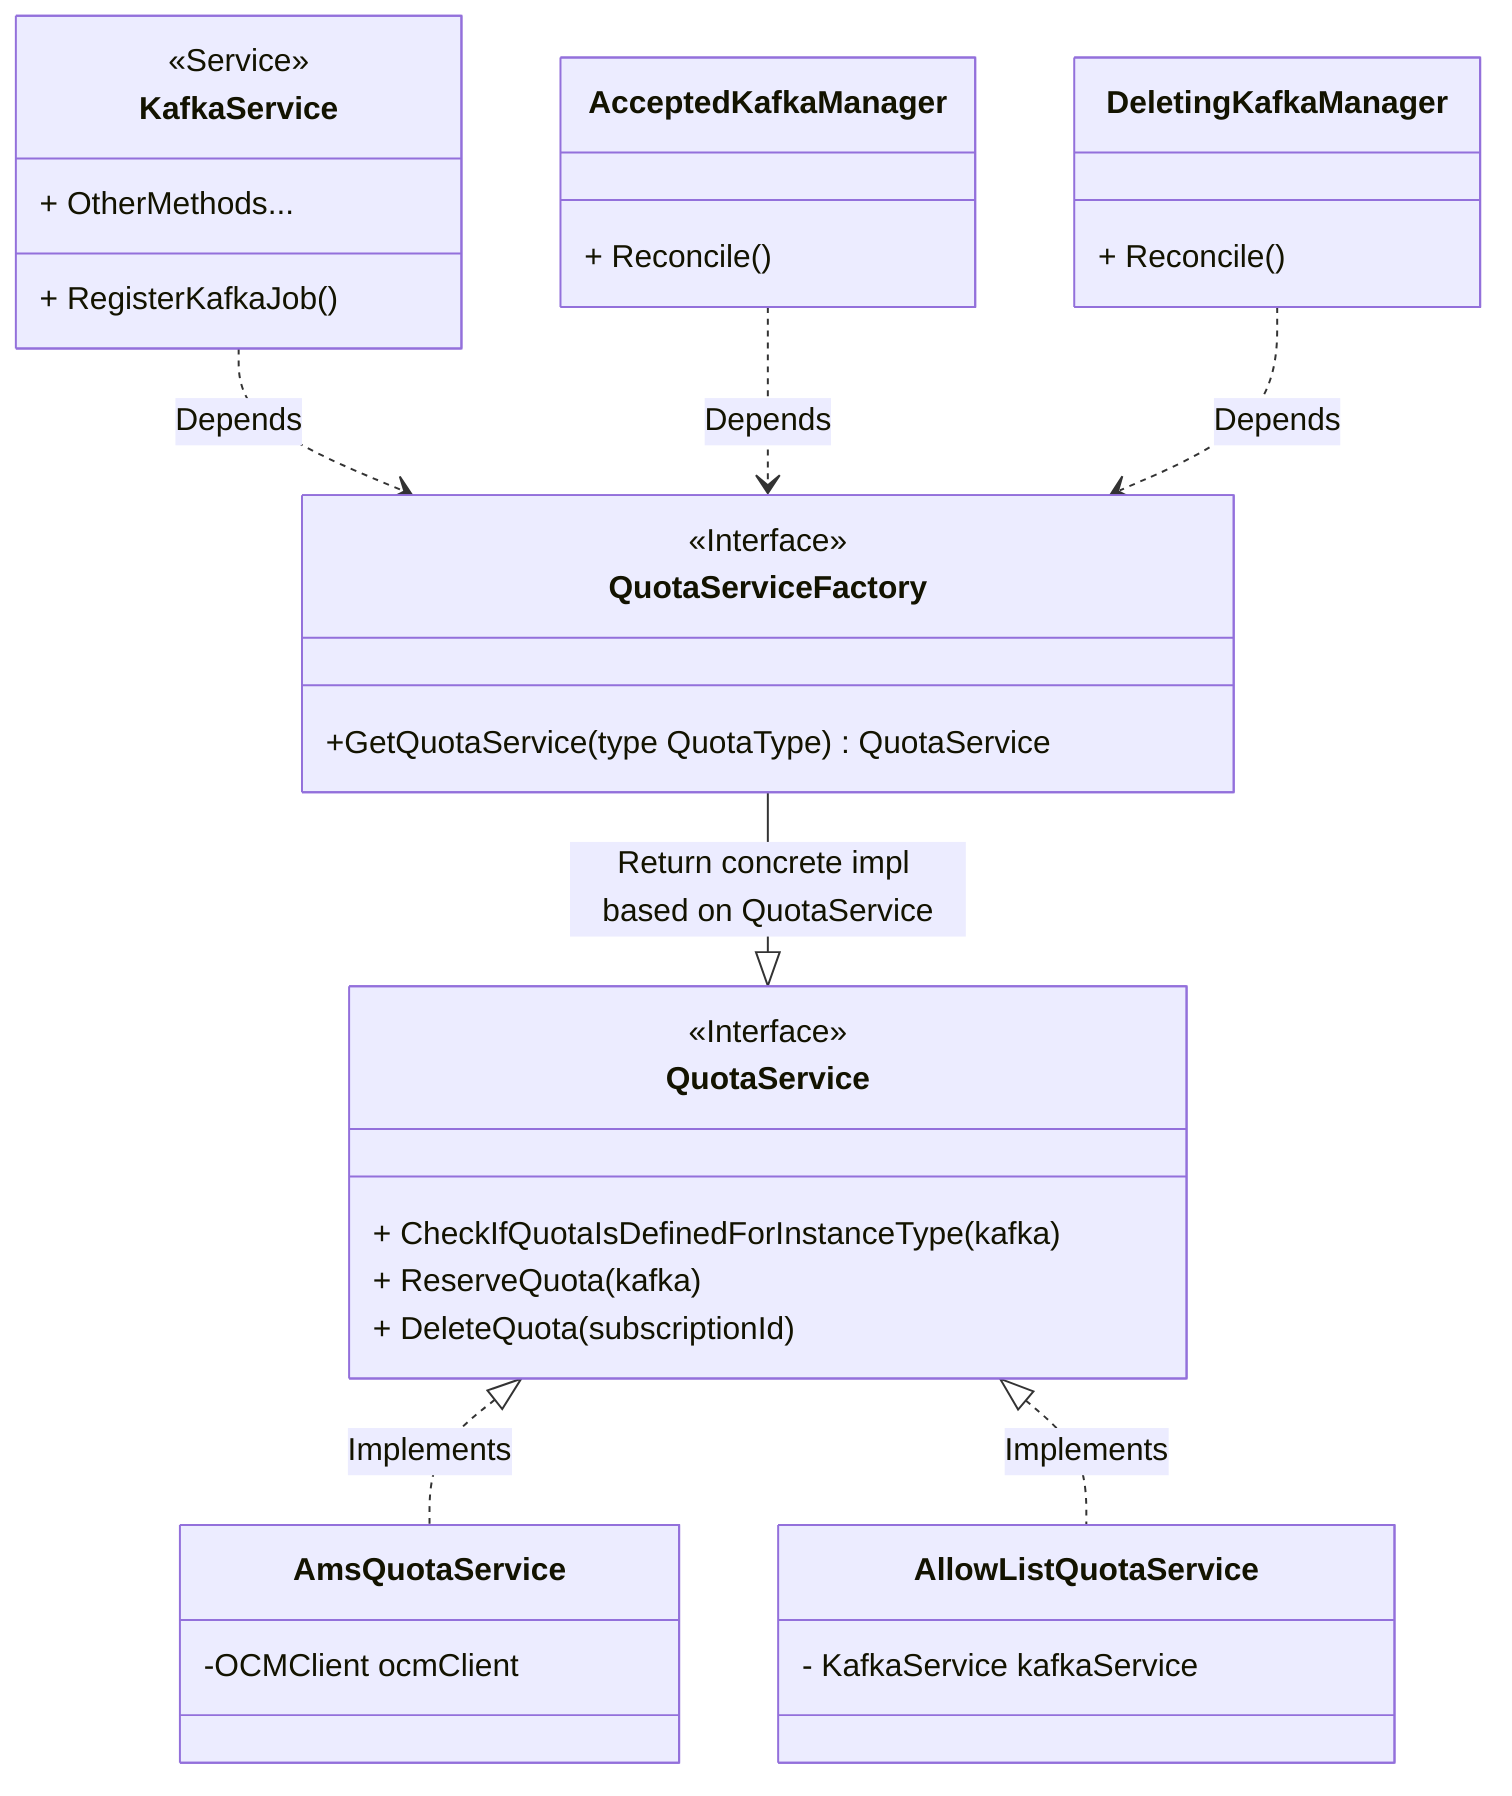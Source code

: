 classDiagram
  class QuotaService {
      <<Interface>>
      + CheckIfQuotaIsDefinedForInstanceType(kafka)
      + ReserveQuota(kafka)
      + DeleteQuota(subscriptionId)
  }

  class QuotaServiceFactory {
      <<Interface>>
      +GetQuotaService(type QuotaType) QuotaService
  }

  class AmsQuotaService {
      -OCMClient ocmClient
  }
  class AllowListQuotaService {
      - KafkaService kafkaService
  }

  class KafkaService {
      <<Service>>
      + RegisterKafkaJob()
      + OtherMethods...
  }

  class AcceptedKafkaManager {
      + Reconcile()
  }

  class DeletingKafkaManager {
      + Reconcile()
  }

  QuotaService <|.. AmsQuotaService: Implements
  QuotaService <|.. AllowListQuotaService: Implements
  KafkaService ..> QuotaServiceFactory: Depends
  QuotaServiceFactory --|> QuotaService: Return concrete impl based on QuotaService
  AcceptedKafkaManager ..> QuotaServiceFactory: Depends
  DeletingKafkaManager ..> QuotaServiceFactory: Depends
